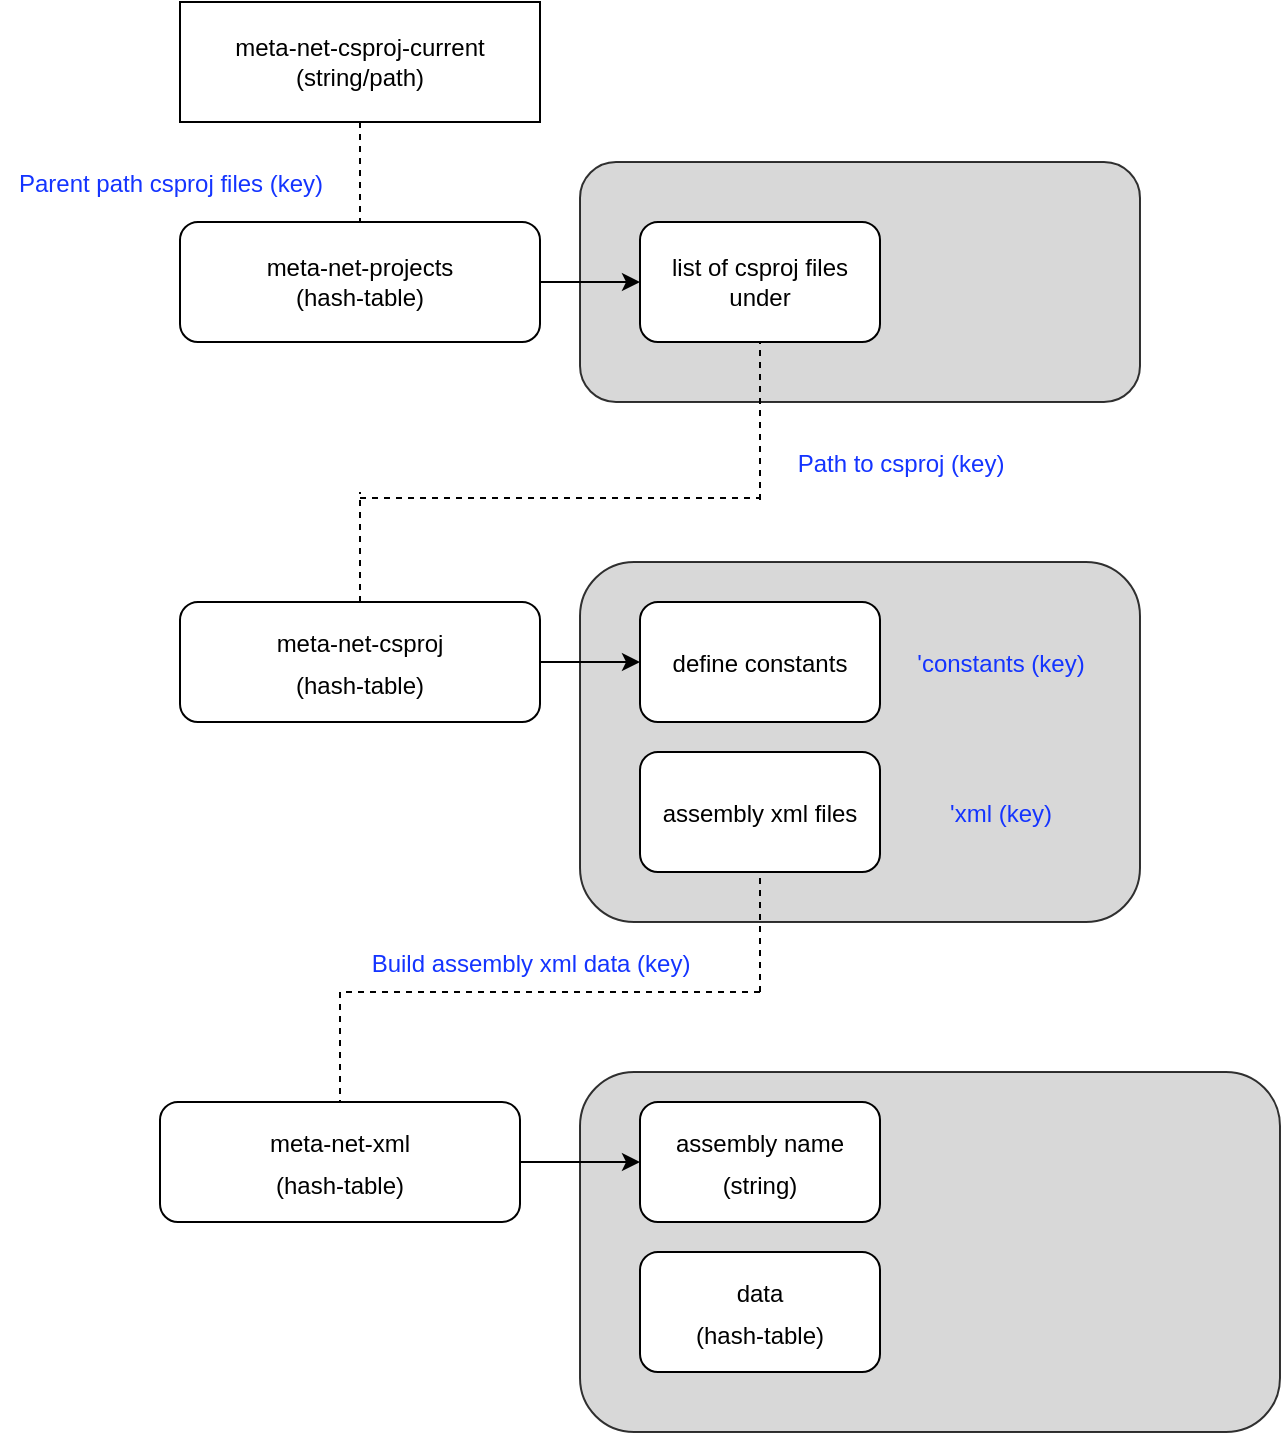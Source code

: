 <mxfile version="14.2.9" type="device"><diagram id="jCtdj55zDhbxsWQG_Usz" name="Page-1"><mxGraphModel dx="988" dy="607" grid="1" gridSize="10" guides="1" tooltips="1" connect="1" arrows="1" fold="1" page="1" pageScale="1" pageWidth="850" pageHeight="1100" math="0" shadow="0"><root><mxCell id="0"/><mxCell id="1" parent="0"/><mxCell id="DChUcEk7W_7A_5z7AKSG-7" value="" style="rounded=1;whiteSpace=wrap;html=1;fillColor=#CFCFCF;shadow=0;glass=0;sketch=0;noLabel=0;backgroundOutline=0;jiggle=1;opacity=80;container=0;dropTarget=0;" parent="1" vertex="1"><mxGeometry x="300" y="135" width="280" height="120" as="geometry"><mxRectangle x="240" y="260" width="50" height="40" as="alternateBounds"/></mxGeometry></mxCell><mxCell id="DChUcEk7W_7A_5z7AKSG-8" value="" style="edgeStyle=orthogonalEdgeStyle;rounded=0;orthogonalLoop=1;jettySize=auto;html=1;" parent="1" source="DChUcEk7W_7A_5z7AKSG-9" edge="1"><mxGeometry relative="1" as="geometry"><mxPoint x="330" y="195" as="targetPoint"/></mxGeometry></mxCell><mxCell id="DChUcEk7W_7A_5z7AKSG-9" value="meta-net-projects &lt;br&gt;(hash-table)" style="rounded=1;whiteSpace=wrap;html=1;" parent="1" vertex="1"><mxGeometry x="100" y="165" width="180" height="60" as="geometry"/></mxCell><mxCell id="DChUcEk7W_7A_5z7AKSG-12" value="list of csproj files under" style="rounded=1;whiteSpace=wrap;html=1;" parent="1" vertex="1"><mxGeometry x="330" y="165" width="120" height="60" as="geometry"/></mxCell><mxCell id="DChUcEk7W_7A_5z7AKSG-14" value="meta-net-csproj-current &lt;br&gt;(string/path)" style="rounded=0;whiteSpace=wrap;html=1;shadow=0;glass=0;sketch=0;jiggle=1;" parent="1" vertex="1"><mxGeometry x="100" y="55" width="180" height="60" as="geometry"/></mxCell><mxCell id="DChUcEk7W_7A_5z7AKSG-22" value="" style="endArrow=none;dashed=1;html=1;entryX=0.5;entryY=0;entryDx=0;entryDy=0;" parent="1" target="DChUcEk7W_7A_5z7AKSG-9" edge="1"><mxGeometry width="50" height="50" relative="1" as="geometry"><mxPoint x="190" y="115" as="sourcePoint"/><mxPoint x="390" y="225" as="targetPoint"/></mxGeometry></mxCell><mxCell id="DChUcEk7W_7A_5z7AKSG-24" value="&lt;font style=&quot;font-size: 12px&quot;&gt;Parent path csproj files (key)&lt;/font&gt;" style="text;html=1;align=center;verticalAlign=middle;resizable=0;points=[];autosize=1;strokeColor=none;fontSize=17;fontColor=#1434FF;" parent="1" vertex="1"><mxGeometry x="10" y="130" width="170" height="30" as="geometry"/></mxCell><mxCell id="DChUcEk7W_7A_5z7AKSG-28" value="&lt;font style=&quot;font-size: 12px&quot;&gt;meta-net-csproj&lt;br&gt;(hash-table)&lt;br&gt;&lt;/font&gt;" style="rounded=1;whiteSpace=wrap;html=1;shadow=0;glass=0;sketch=0;jiggle=1;fontSize=17;fillColor=#ffffff;" parent="1" vertex="1"><mxGeometry x="100" y="355" width="180" height="60" as="geometry"/></mxCell><mxCell id="DChUcEk7W_7A_5z7AKSG-32" value="" style="rounded=1;whiteSpace=wrap;html=1;fillColor=#CFCFCF;shadow=0;glass=0;sketch=0;noLabel=0;backgroundOutline=0;jiggle=1;opacity=80;container=0;dropTarget=0;" parent="1" vertex="1"><mxGeometry x="300" y="335" width="280" height="180" as="geometry"><mxRectangle x="240" y="260" width="50" height="40" as="alternateBounds"/></mxGeometry></mxCell><mxCell id="DChUcEk7W_7A_5z7AKSG-34" value="" style="edgeStyle=none;rounded=0;orthogonalLoop=1;jettySize=auto;html=1;fontSize=17;" parent="1" edge="1"><mxGeometry relative="1" as="geometry"><mxPoint x="280" y="385" as="sourcePoint"/><mxPoint x="330" y="385" as="targetPoint"/></mxGeometry></mxCell><mxCell id="DChUcEk7W_7A_5z7AKSG-35" value="&lt;font style=&quot;font-size: 12px&quot;&gt;define constants&lt;/font&gt;" style="rounded=1;whiteSpace=wrap;html=1;shadow=0;glass=0;sketch=0;jiggle=1;fontSize=17;fillColor=#ffffff;" parent="1" vertex="1"><mxGeometry x="330" y="355" width="120" height="60" as="geometry"/></mxCell><mxCell id="DChUcEk7W_7A_5z7AKSG-38" value="&lt;span style=&quot;font-size: 12px&quot;&gt;assembly xml files&lt;br&gt;&lt;/span&gt;" style="rounded=1;whiteSpace=wrap;html=1;shadow=0;glass=0;sketch=0;jiggle=1;fontSize=17;fillColor=#ffffff;" parent="1" vertex="1"><mxGeometry x="330" y="430" width="120" height="60" as="geometry"/></mxCell><mxCell id="DChUcEk7W_7A_5z7AKSG-41" value="" style="endArrow=none;dashed=1;html=1;fontSize=17;entryX=0.5;entryY=1;entryDx=0;entryDy=0;" parent="1" target="DChUcEk7W_7A_5z7AKSG-12" edge="1"><mxGeometry width="50" height="50" relative="1" as="geometry"><mxPoint x="390" y="304" as="sourcePoint"/><mxPoint x="460" y="265" as="targetPoint"/></mxGeometry></mxCell><mxCell id="DChUcEk7W_7A_5z7AKSG-42" value="" style="endArrow=none;dashed=1;html=1;fontSize=17;" parent="1" edge="1"><mxGeometry width="50" height="50" relative="1" as="geometry"><mxPoint x="190" y="303" as="sourcePoint"/><mxPoint x="390" y="303" as="targetPoint"/></mxGeometry></mxCell><mxCell id="DChUcEk7W_7A_5z7AKSG-44" value="&lt;font style=&quot;font-size: 12px&quot;&gt;Path to csproj (key)&lt;/font&gt;" style="text;html=1;align=center;verticalAlign=middle;resizable=0;points=[];autosize=1;strokeColor=none;fontSize=17;fontColor=#1434FF;" parent="1" vertex="1"><mxGeometry x="400" y="270" width="120" height="30" as="geometry"/></mxCell><mxCell id="DChUcEk7W_7A_5z7AKSG-49" value="" style="endArrow=none;dashed=1;html=1;fontSize=17;fontColor=#1434FF;exitX=0.5;exitY=0;exitDx=0;exitDy=0;" parent="1" source="DChUcEk7W_7A_5z7AKSG-28" edge="1"><mxGeometry width="50" height="50" relative="1" as="geometry"><mxPoint x="410" y="315" as="sourcePoint"/><mxPoint x="190" y="300" as="targetPoint"/></mxGeometry></mxCell><mxCell id="DChUcEk7W_7A_5z7AKSG-50" value="&lt;font color=&quot;#000000&quot; style=&quot;font-size: 12px&quot;&gt;meta-net-xml&lt;br&gt;(hash-table)&lt;br&gt;&lt;/font&gt;" style="rounded=1;whiteSpace=wrap;html=1;shadow=0;glass=0;sketch=0;jiggle=1;fontSize=17;fontColor=#1434FF;fillColor=#ffffff;" parent="1" vertex="1"><mxGeometry x="90" y="605" width="180" height="60" as="geometry"/></mxCell><mxCell id="DChUcEk7W_7A_5z7AKSG-51" value="&lt;font style=&quot;font-size: 12px&quot;&gt;'xml (key)&lt;/font&gt;" style="text;html=1;align=center;verticalAlign=middle;resizable=0;points=[];autosize=1;strokeColor=none;fontSize=17;fontColor=#1434FF;" parent="1" vertex="1"><mxGeometry x="475" y="445" width="70" height="30" as="geometry"/></mxCell><mxCell id="DChUcEk7W_7A_5z7AKSG-52" value="&lt;font style=&quot;font-size: 12px&quot;&gt;'constants (key)&lt;/font&gt;" style="text;html=1;align=center;verticalAlign=middle;resizable=0;points=[];autosize=1;strokeColor=none;fontSize=17;fontColor=#1434FF;" parent="1" vertex="1"><mxGeometry x="460" y="370" width="100" height="30" as="geometry"/></mxCell><mxCell id="DChUcEk7W_7A_5z7AKSG-53" value="" style="rounded=1;whiteSpace=wrap;html=1;fillColor=#CFCFCF;shadow=0;glass=0;sketch=0;noLabel=0;backgroundOutline=0;jiggle=1;opacity=80;container=0;dropTarget=0;" parent="1" vertex="1"><mxGeometry x="300" y="590" width="350" height="180" as="geometry"><mxRectangle x="240" y="260" width="50" height="40" as="alternateBounds"/></mxGeometry></mxCell><mxCell id="DChUcEk7W_7A_5z7AKSG-56" value="&lt;span style=&quot;font-size: 12px&quot;&gt;Build assembly xml data (key)&lt;/span&gt;" style="text;html=1;align=center;verticalAlign=middle;resizable=0;points=[];autosize=1;strokeColor=none;fontSize=17;fontColor=#1434FF;" parent="1" vertex="1"><mxGeometry x="190" y="520" width="170" height="30" as="geometry"/></mxCell><mxCell id="DChUcEk7W_7A_5z7AKSG-57" value="" style="endArrow=none;dashed=1;html=1;fontSize=17;fontColor=#1434FF;entryX=0.5;entryY=1;entryDx=0;entryDy=0;" parent="1" target="DChUcEk7W_7A_5z7AKSG-38" edge="1"><mxGeometry width="50" height="50" relative="1" as="geometry"><mxPoint x="390" y="550" as="sourcePoint"/><mxPoint x="450" y="440" as="targetPoint"/></mxGeometry></mxCell><mxCell id="DChUcEk7W_7A_5z7AKSG-58" value="" style="endArrow=none;dashed=1;html=1;fontSize=17;fontColor=#1434FF;" parent="1" edge="1"><mxGeometry width="50" height="50" relative="1" as="geometry"><mxPoint x="390" y="550" as="sourcePoint"/><mxPoint x="180" y="550" as="targetPoint"/></mxGeometry></mxCell><mxCell id="DChUcEk7W_7A_5z7AKSG-59" value="" style="endArrow=none;dashed=1;html=1;fontSize=17;fontColor=#1434FF;entryX=0.5;entryY=0;entryDx=0;entryDy=0;" parent="1" target="DChUcEk7W_7A_5z7AKSG-50" edge="1"><mxGeometry width="50" height="50" relative="1" as="geometry"><mxPoint x="180" y="550" as="sourcePoint"/><mxPoint x="450" y="440" as="targetPoint"/></mxGeometry></mxCell><mxCell id="Put4quejtL0nkjJvIcFk-1" value="" style="endArrow=classic;html=1;exitX=1;exitY=0.5;exitDx=0;exitDy=0;entryX=0;entryY=0.5;entryDx=0;entryDy=0;" edge="1" parent="1" source="DChUcEk7W_7A_5z7AKSG-50" target="Put4quejtL0nkjJvIcFk-2"><mxGeometry width="50" height="50" relative="1" as="geometry"><mxPoint x="400" y="580" as="sourcePoint"/><mxPoint x="450" y="530" as="targetPoint"/></mxGeometry></mxCell><mxCell id="Put4quejtL0nkjJvIcFk-2" value="&lt;font style=&quot;font-size: 12px&quot;&gt;assembly name&lt;br&gt;(string)&lt;br&gt;&lt;/font&gt;" style="rounded=1;whiteSpace=wrap;html=1;shadow=0;glass=0;sketch=0;jiggle=1;fontSize=17;fillColor=#ffffff;" vertex="1" parent="1"><mxGeometry x="330" y="605" width="120" height="60" as="geometry"/></mxCell><mxCell id="Put4quejtL0nkjJvIcFk-4" value="&lt;font style=&quot;font-size: 12px&quot;&gt;data&lt;br&gt;(hash-table)&lt;br&gt;&lt;/font&gt;" style="rounded=1;whiteSpace=wrap;html=1;shadow=0;glass=0;sketch=0;jiggle=1;fontSize=17;fillColor=#ffffff;" vertex="1" parent="1"><mxGeometry x="330" y="680" width="120" height="60" as="geometry"/></mxCell></root></mxGraphModel></diagram></mxfile>